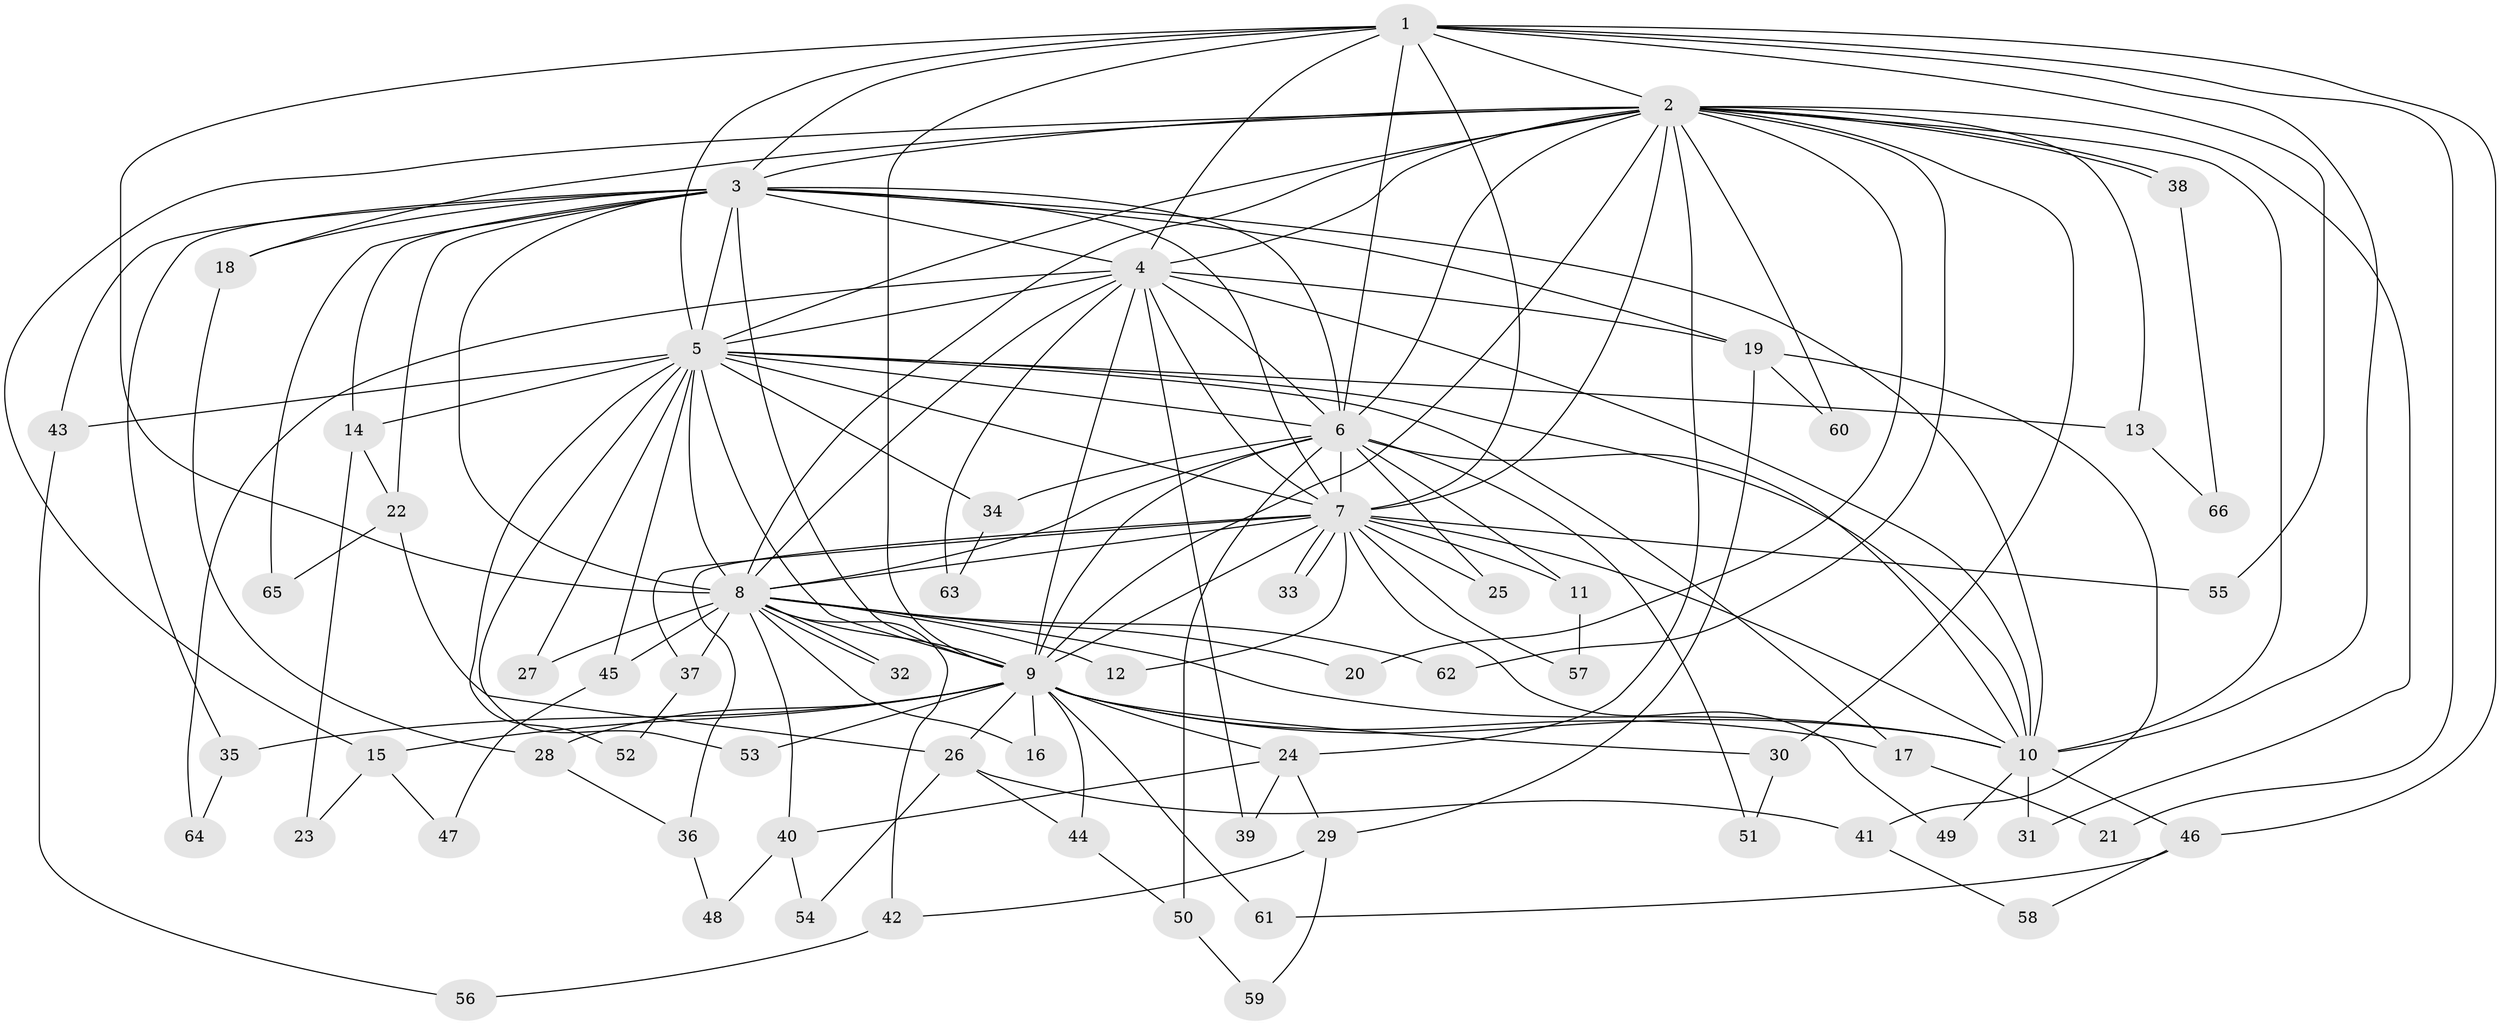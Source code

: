 // Generated by graph-tools (version 1.1) at 2025/49/03/09/25 03:49:43]
// undirected, 66 vertices, 157 edges
graph export_dot {
graph [start="1"]
  node [color=gray90,style=filled];
  1;
  2;
  3;
  4;
  5;
  6;
  7;
  8;
  9;
  10;
  11;
  12;
  13;
  14;
  15;
  16;
  17;
  18;
  19;
  20;
  21;
  22;
  23;
  24;
  25;
  26;
  27;
  28;
  29;
  30;
  31;
  32;
  33;
  34;
  35;
  36;
  37;
  38;
  39;
  40;
  41;
  42;
  43;
  44;
  45;
  46;
  47;
  48;
  49;
  50;
  51;
  52;
  53;
  54;
  55;
  56;
  57;
  58;
  59;
  60;
  61;
  62;
  63;
  64;
  65;
  66;
  1 -- 2;
  1 -- 3;
  1 -- 4;
  1 -- 5;
  1 -- 6;
  1 -- 7;
  1 -- 8;
  1 -- 9;
  1 -- 10;
  1 -- 21;
  1 -- 46;
  1 -- 55;
  2 -- 3;
  2 -- 4;
  2 -- 5;
  2 -- 6;
  2 -- 7;
  2 -- 8;
  2 -- 9;
  2 -- 10;
  2 -- 13;
  2 -- 15;
  2 -- 18;
  2 -- 20;
  2 -- 24;
  2 -- 30;
  2 -- 31;
  2 -- 38;
  2 -- 38;
  2 -- 60;
  2 -- 62;
  3 -- 4;
  3 -- 5;
  3 -- 6;
  3 -- 7;
  3 -- 8;
  3 -- 9;
  3 -- 10;
  3 -- 14;
  3 -- 18;
  3 -- 19;
  3 -- 22;
  3 -- 35;
  3 -- 43;
  3 -- 65;
  4 -- 5;
  4 -- 6;
  4 -- 7;
  4 -- 8;
  4 -- 9;
  4 -- 10;
  4 -- 19;
  4 -- 39;
  4 -- 63;
  4 -- 64;
  5 -- 6;
  5 -- 7;
  5 -- 8;
  5 -- 9;
  5 -- 10;
  5 -- 13;
  5 -- 14;
  5 -- 17;
  5 -- 27;
  5 -- 34;
  5 -- 43;
  5 -- 45;
  5 -- 52;
  5 -- 53;
  6 -- 7;
  6 -- 8;
  6 -- 9;
  6 -- 10;
  6 -- 11;
  6 -- 25;
  6 -- 34;
  6 -- 50;
  6 -- 51;
  7 -- 8;
  7 -- 9;
  7 -- 10;
  7 -- 11;
  7 -- 12;
  7 -- 25;
  7 -- 33;
  7 -- 33;
  7 -- 36;
  7 -- 37;
  7 -- 49;
  7 -- 55;
  7 -- 57;
  8 -- 9;
  8 -- 10;
  8 -- 12;
  8 -- 16;
  8 -- 20;
  8 -- 27;
  8 -- 32;
  8 -- 32;
  8 -- 37;
  8 -- 40;
  8 -- 42;
  8 -- 45;
  8 -- 62;
  9 -- 10;
  9 -- 15;
  9 -- 16;
  9 -- 17;
  9 -- 24;
  9 -- 26;
  9 -- 28;
  9 -- 30;
  9 -- 35;
  9 -- 44;
  9 -- 53;
  9 -- 61;
  10 -- 31;
  10 -- 46;
  10 -- 49;
  11 -- 57;
  13 -- 66;
  14 -- 22;
  14 -- 23;
  15 -- 23;
  15 -- 47;
  17 -- 21;
  18 -- 28;
  19 -- 29;
  19 -- 41;
  19 -- 60;
  22 -- 26;
  22 -- 65;
  24 -- 29;
  24 -- 39;
  24 -- 40;
  26 -- 41;
  26 -- 44;
  26 -- 54;
  28 -- 36;
  29 -- 42;
  29 -- 59;
  30 -- 51;
  34 -- 63;
  35 -- 64;
  36 -- 48;
  37 -- 52;
  38 -- 66;
  40 -- 48;
  40 -- 54;
  41 -- 58;
  42 -- 56;
  43 -- 56;
  44 -- 50;
  45 -- 47;
  46 -- 58;
  46 -- 61;
  50 -- 59;
}
